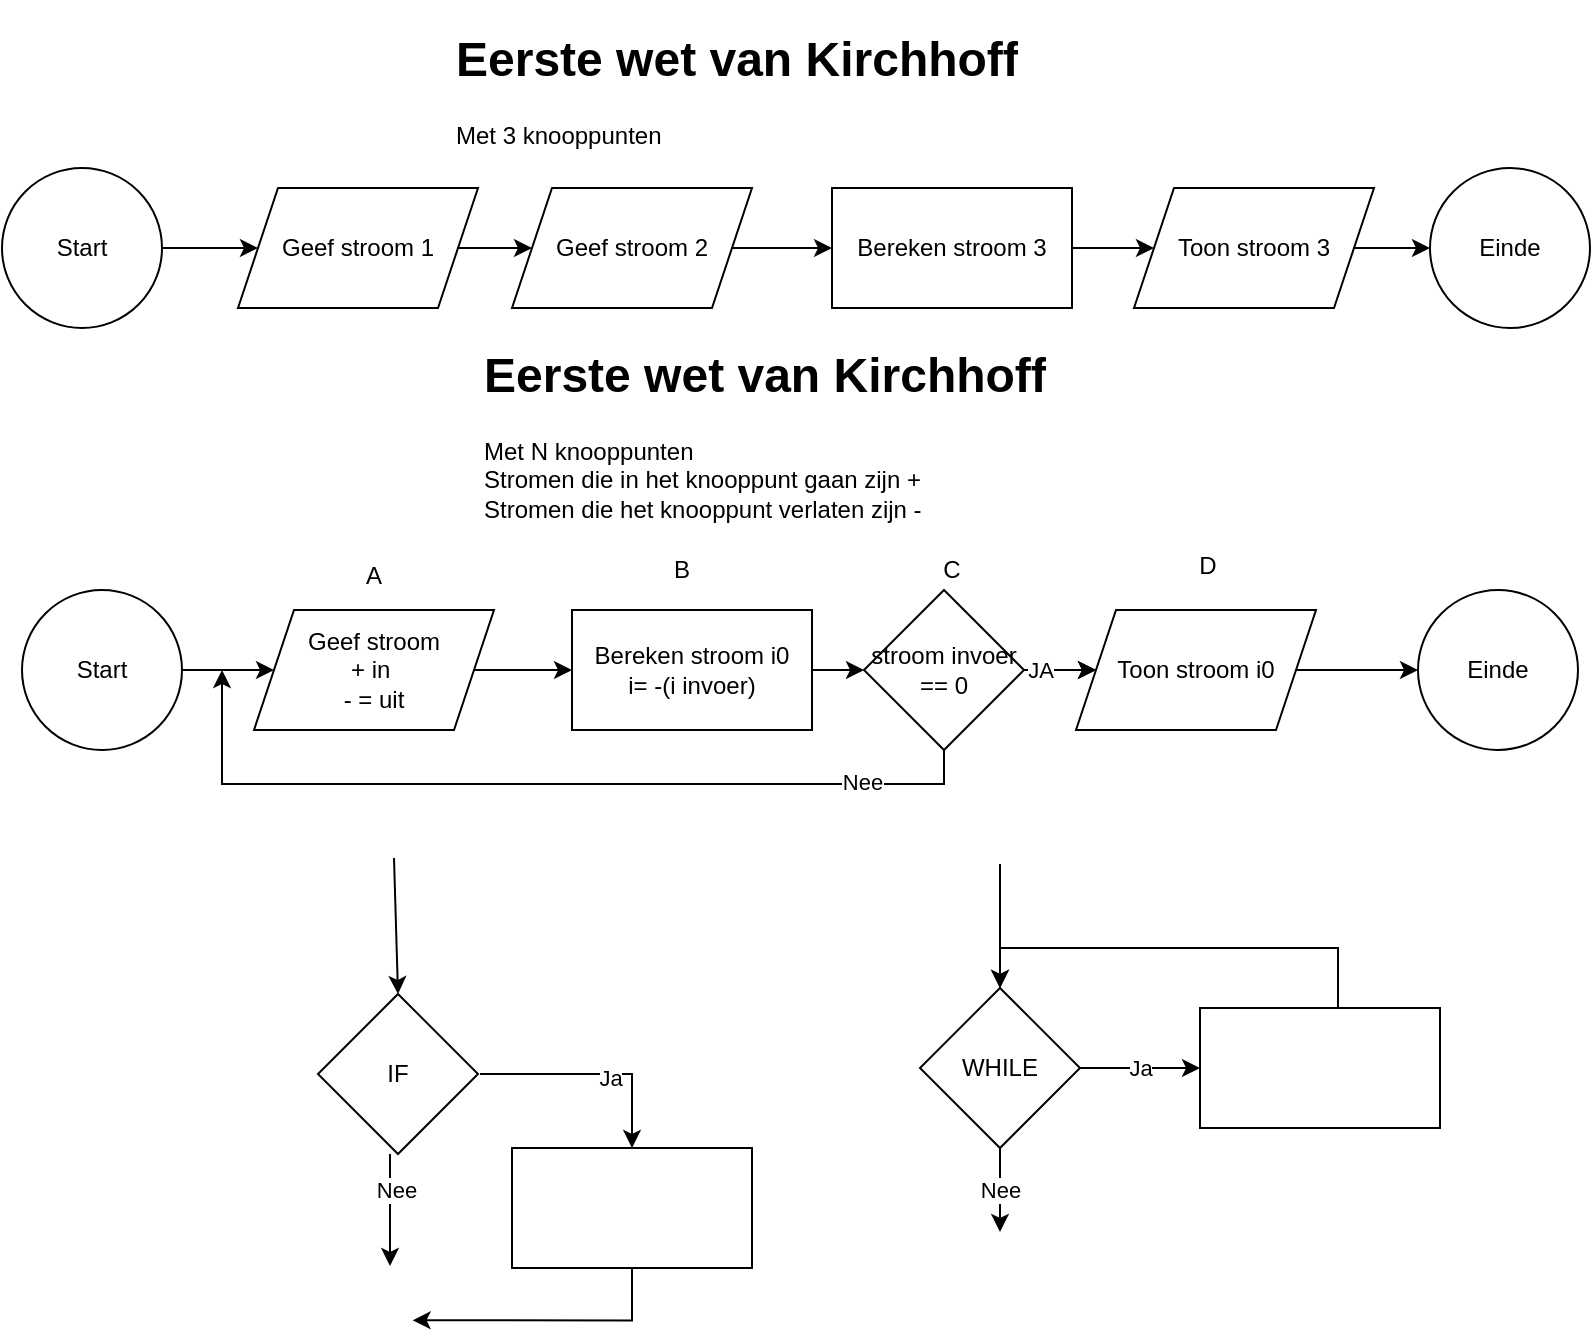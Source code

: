 <mxfile version="16.5.1" type="device"><diagram id="MLq9hHNMAm7aJskxzTCp" name="Pagina-1"><mxGraphModel dx="1278" dy="649" grid="0" gridSize="10" guides="1" tooltips="1" connect="1" arrows="1" fold="1" page="1" pageScale="1" pageWidth="827" pageHeight="1169" math="0" shadow="0"><root><mxCell id="0"/><mxCell id="1" parent="0"/><mxCell id="3t9uCtfd2eKpNZNNgP3a-4" value="" style="edgeStyle=orthogonalEdgeStyle;rounded=0;orthogonalLoop=1;jettySize=auto;html=1;" parent="1" source="3t9uCtfd2eKpNZNNgP3a-1" target="3t9uCtfd2eKpNZNNgP3a-3" edge="1"><mxGeometry relative="1" as="geometry"/></mxCell><mxCell id="3t9uCtfd2eKpNZNNgP3a-1" value="Start" style="ellipse;whiteSpace=wrap;html=1;aspect=fixed;" parent="1" vertex="1"><mxGeometry x="18" y="86" width="80" height="80" as="geometry"/></mxCell><mxCell id="3t9uCtfd2eKpNZNNgP3a-2" value="Einde" style="ellipse;whiteSpace=wrap;html=1;aspect=fixed;" parent="1" vertex="1"><mxGeometry x="732" y="86" width="80" height="80" as="geometry"/></mxCell><mxCell id="3t9uCtfd2eKpNZNNgP3a-6" value="" style="edgeStyle=orthogonalEdgeStyle;rounded=0;orthogonalLoop=1;jettySize=auto;html=1;" parent="1" source="3t9uCtfd2eKpNZNNgP3a-3" target="3t9uCtfd2eKpNZNNgP3a-5" edge="1"><mxGeometry relative="1" as="geometry"/></mxCell><mxCell id="3t9uCtfd2eKpNZNNgP3a-3" value="Geef stroom 1" style="shape=parallelogram;perimeter=parallelogramPerimeter;whiteSpace=wrap;html=1;fixedSize=1;" parent="1" vertex="1"><mxGeometry x="136" y="96" width="120" height="60" as="geometry"/></mxCell><mxCell id="3t9uCtfd2eKpNZNNgP3a-8" value="" style="edgeStyle=orthogonalEdgeStyle;rounded=0;orthogonalLoop=1;jettySize=auto;html=1;" parent="1" source="3t9uCtfd2eKpNZNNgP3a-5" target="3t9uCtfd2eKpNZNNgP3a-7" edge="1"><mxGeometry relative="1" as="geometry"/></mxCell><mxCell id="3t9uCtfd2eKpNZNNgP3a-5" value="Geef stroom 2" style="shape=parallelogram;perimeter=parallelogramPerimeter;whiteSpace=wrap;html=1;fixedSize=1;" parent="1" vertex="1"><mxGeometry x="273" y="96" width="120" height="60" as="geometry"/></mxCell><mxCell id="3t9uCtfd2eKpNZNNgP3a-10" value="" style="edgeStyle=orthogonalEdgeStyle;rounded=0;orthogonalLoop=1;jettySize=auto;html=1;" parent="1" source="3t9uCtfd2eKpNZNNgP3a-7" target="3t9uCtfd2eKpNZNNgP3a-9" edge="1"><mxGeometry relative="1" as="geometry"/></mxCell><mxCell id="3t9uCtfd2eKpNZNNgP3a-7" value="Bereken stroom 3" style="whiteSpace=wrap;html=1;" parent="1" vertex="1"><mxGeometry x="433" y="96" width="120" height="60" as="geometry"/></mxCell><mxCell id="3t9uCtfd2eKpNZNNgP3a-11" value="" style="edgeStyle=orthogonalEdgeStyle;rounded=0;orthogonalLoop=1;jettySize=auto;html=1;" parent="1" source="3t9uCtfd2eKpNZNNgP3a-9" target="3t9uCtfd2eKpNZNNgP3a-2" edge="1"><mxGeometry relative="1" as="geometry"/></mxCell><mxCell id="3t9uCtfd2eKpNZNNgP3a-9" value="Toon stroom 3" style="shape=parallelogram;perimeter=parallelogramPerimeter;whiteSpace=wrap;html=1;fixedSize=1;" parent="1" vertex="1"><mxGeometry x="584" y="96" width="120" height="60" as="geometry"/></mxCell><mxCell id="3t9uCtfd2eKpNZNNgP3a-12" value="&lt;h1&gt;Eerste wet van Kirchhoff&lt;/h1&gt;&lt;div&gt;Met 3 knooppunten&lt;/div&gt;" style="text;html=1;strokeColor=none;fillColor=none;spacing=5;spacingTop=-20;whiteSpace=wrap;overflow=hidden;rounded=0;" parent="1" vertex="1"><mxGeometry x="240" y="12" width="337" height="67" as="geometry"/></mxCell><mxCell id="3t9uCtfd2eKpNZNNgP3a-14" value="&lt;h1&gt;Eerste wet van Kirchhoff&lt;/h1&gt;&lt;div&gt;Met N knooppunten&lt;/div&gt;&lt;div&gt;Stromen die in het knooppunt gaan zijn +&lt;br&gt;Stromen die het knooppunt verlaten zijn -&lt;/div&gt;&lt;div&gt;&lt;br&gt;&lt;/div&gt;" style="text;html=1;strokeColor=none;fillColor=none;spacing=5;spacingTop=-20;whiteSpace=wrap;overflow=hidden;rounded=0;" parent="1" vertex="1"><mxGeometry x="254" y="170" width="337" height="108" as="geometry"/></mxCell><mxCell id="3t9uCtfd2eKpNZNNgP3a-20" value="" style="edgeStyle=orthogonalEdgeStyle;rounded=0;orthogonalLoop=1;jettySize=auto;html=1;" parent="1" source="3t9uCtfd2eKpNZNNgP3a-15" target="3t9uCtfd2eKpNZNNgP3a-17" edge="1"><mxGeometry relative="1" as="geometry"/></mxCell><mxCell id="3t9uCtfd2eKpNZNNgP3a-15" value="Start" style="ellipse;whiteSpace=wrap;html=1;aspect=fixed;" parent="1" vertex="1"><mxGeometry x="28" y="297" width="80" height="80" as="geometry"/></mxCell><mxCell id="3t9uCtfd2eKpNZNNgP3a-16" value="Einde" style="ellipse;whiteSpace=wrap;html=1;aspect=fixed;" parent="1" vertex="1"><mxGeometry x="726" y="297" width="80" height="80" as="geometry"/></mxCell><mxCell id="3t9uCtfd2eKpNZNNgP3a-21" value="" style="edgeStyle=orthogonalEdgeStyle;rounded=0;orthogonalLoop=1;jettySize=auto;html=1;" parent="1" source="3t9uCtfd2eKpNZNNgP3a-17" target="3t9uCtfd2eKpNZNNgP3a-18" edge="1"><mxGeometry relative="1" as="geometry"/></mxCell><mxCell id="3t9uCtfd2eKpNZNNgP3a-17" value="Geef stroom&lt;br&gt;+ in&amp;nbsp;&lt;br&gt;- = uit" style="shape=parallelogram;perimeter=parallelogramPerimeter;whiteSpace=wrap;html=1;fixedSize=1;" parent="1" vertex="1"><mxGeometry x="144" y="307" width="120" height="60" as="geometry"/></mxCell><mxCell id="3t9uCtfd2eKpNZNNgP3a-25" value="" style="edgeStyle=orthogonalEdgeStyle;rounded=0;orthogonalLoop=1;jettySize=auto;html=1;" parent="1" source="3t9uCtfd2eKpNZNNgP3a-18" target="3t9uCtfd2eKpNZNNgP3a-24" edge="1"><mxGeometry relative="1" as="geometry"/></mxCell><mxCell id="3t9uCtfd2eKpNZNNgP3a-18" value="Bereken stroom i0&lt;br&gt;i= -(i invoer)" style="whiteSpace=wrap;html=1;" parent="1" vertex="1"><mxGeometry x="303" y="307" width="120" height="60" as="geometry"/></mxCell><mxCell id="3t9uCtfd2eKpNZNNgP3a-23" value="" style="edgeStyle=orthogonalEdgeStyle;rounded=0;orthogonalLoop=1;jettySize=auto;html=1;" parent="1" source="3t9uCtfd2eKpNZNNgP3a-19" target="3t9uCtfd2eKpNZNNgP3a-16" edge="1"><mxGeometry relative="1" as="geometry"/></mxCell><mxCell id="3t9uCtfd2eKpNZNNgP3a-19" value="Toon stroom i0" style="shape=parallelogram;perimeter=parallelogramPerimeter;whiteSpace=wrap;html=1;fixedSize=1;" parent="1" vertex="1"><mxGeometry x="555" y="307" width="120" height="60" as="geometry"/></mxCell><mxCell id="3t9uCtfd2eKpNZNNgP3a-26" value="" style="edgeStyle=orthogonalEdgeStyle;rounded=0;orthogonalLoop=1;jettySize=auto;html=1;" parent="1" source="3t9uCtfd2eKpNZNNgP3a-24" target="3t9uCtfd2eKpNZNNgP3a-19" edge="1"><mxGeometry relative="1" as="geometry"/></mxCell><mxCell id="3t9uCtfd2eKpNZNNgP3a-27" value="JA" style="edgeStyle=orthogonalEdgeStyle;rounded=0;orthogonalLoop=1;jettySize=auto;html=1;" parent="1" source="3t9uCtfd2eKpNZNNgP3a-24" target="3t9uCtfd2eKpNZNNgP3a-19" edge="1"><mxGeometry relative="1" as="geometry"/></mxCell><mxCell id="3t9uCtfd2eKpNZNNgP3a-29" style="edgeStyle=orthogonalEdgeStyle;rounded=0;orthogonalLoop=1;jettySize=auto;html=1;" parent="1" source="3t9uCtfd2eKpNZNNgP3a-24" edge="1"><mxGeometry relative="1" as="geometry"><mxPoint x="128" y="337" as="targetPoint"/><Array as="points"><mxPoint x="489" y="394"/><mxPoint x="128" y="394"/></Array></mxGeometry></mxCell><mxCell id="3t9uCtfd2eKpNZNNgP3a-30" value="Nee" style="edgeLabel;html=1;align=center;verticalAlign=middle;resizable=0;points=[];" parent="3t9uCtfd2eKpNZNNgP3a-29" vertex="1" connectable="0"><mxGeometry x="-0.731" y="-1" relative="1" as="geometry"><mxPoint as="offset"/></mxGeometry></mxCell><mxCell id="3t9uCtfd2eKpNZNNgP3a-24" value="stroom invoer == 0" style="rhombus;whiteSpace=wrap;html=1;" parent="1" vertex="1"><mxGeometry x="449" y="297" width="80" height="80" as="geometry"/></mxCell><mxCell id="3t9uCtfd2eKpNZNNgP3a-31" value="A" style="text;html=1;strokeColor=none;fillColor=none;align=center;verticalAlign=middle;whiteSpace=wrap;rounded=0;" parent="1" vertex="1"><mxGeometry x="174" y="274.5" width="60" height="30" as="geometry"/></mxCell><mxCell id="3t9uCtfd2eKpNZNNgP3a-32" value="B" style="text;html=1;strokeColor=none;fillColor=none;align=center;verticalAlign=middle;whiteSpace=wrap;rounded=0;" parent="1" vertex="1"><mxGeometry x="328" y="272" width="60" height="30" as="geometry"/></mxCell><mxCell id="3t9uCtfd2eKpNZNNgP3a-33" value="C" style="text;html=1;strokeColor=none;fillColor=none;align=center;verticalAlign=middle;whiteSpace=wrap;rounded=0;" parent="1" vertex="1"><mxGeometry x="463" y="274.5" width="60" height="25" as="geometry"/></mxCell><mxCell id="3t9uCtfd2eKpNZNNgP3a-34" value="D" style="text;html=1;strokeColor=none;fillColor=none;align=center;verticalAlign=middle;whiteSpace=wrap;rounded=0;" parent="1" vertex="1"><mxGeometry x="591" y="269.5" width="60" height="30" as="geometry"/></mxCell><mxCell id="3t9uCtfd2eKpNZNNgP3a-35" value="IF" style="rhombus;whiteSpace=wrap;html=1;" parent="1" vertex="1"><mxGeometry x="176" y="499" width="80" height="80" as="geometry"/></mxCell><mxCell id="3t9uCtfd2eKpNZNNgP3a-51" value="Ja" style="edgeStyle=orthogonalEdgeStyle;rounded=0;orthogonalLoop=1;jettySize=auto;html=1;" parent="1" source="3t9uCtfd2eKpNZNNgP3a-36" target="3t9uCtfd2eKpNZNNgP3a-50" edge="1"><mxGeometry relative="1" as="geometry"/></mxCell><mxCell id="3t9uCtfd2eKpNZNNgP3a-36" value="WHILE" style="rhombus;whiteSpace=wrap;html=1;" parent="1" vertex="1"><mxGeometry x="477" y="496" width="80" height="80" as="geometry"/></mxCell><mxCell id="3t9uCtfd2eKpNZNNgP3a-37" value="" style="endArrow=classic;html=1;rounded=0;exitX=0.45;exitY=1;exitDx=0;exitDy=0;exitPerimeter=0;" parent="1" source="3t9uCtfd2eKpNZNNgP3a-35" edge="1"><mxGeometry width="50" height="50" relative="1" as="geometry"><mxPoint x="394" y="553" as="sourcePoint"/><mxPoint x="212" y="635" as="targetPoint"/></mxGeometry></mxCell><mxCell id="3t9uCtfd2eKpNZNNgP3a-45" value="Nee" style="edgeLabel;html=1;align=center;verticalAlign=middle;resizable=0;points=[];" parent="3t9uCtfd2eKpNZNNgP3a-37" vertex="1" connectable="0"><mxGeometry x="-0.351" y="3" relative="1" as="geometry"><mxPoint as="offset"/></mxGeometry></mxCell><mxCell id="3t9uCtfd2eKpNZNNgP3a-41" value="" style="endArrow=classic;html=1;rounded=0;entryX=0.5;entryY=0;entryDx=0;entryDy=0;" parent="1" target="3t9uCtfd2eKpNZNNgP3a-35" edge="1"><mxGeometry width="50" height="50" relative="1" as="geometry"><mxPoint x="214" y="431" as="sourcePoint"/><mxPoint x="444" y="503" as="targetPoint"/></mxGeometry></mxCell><mxCell id="3t9uCtfd2eKpNZNNgP3a-42" value="" style="endArrow=classic;html=1;rounded=0;entryX=0.5;entryY=0;entryDx=0;entryDy=0;" parent="1" target="3t9uCtfd2eKpNZNNgP3a-48" edge="1"><mxGeometry width="50" height="50" relative="1" as="geometry"><mxPoint x="257" y="539" as="sourcePoint"/><mxPoint x="320" y="539" as="targetPoint"/><Array as="points"><mxPoint x="333" y="539"/></Array></mxGeometry></mxCell><mxCell id="3t9uCtfd2eKpNZNNgP3a-44" value="Ja" style="edgeLabel;html=1;align=center;verticalAlign=middle;resizable=0;points=[];" parent="3t9uCtfd2eKpNZNNgP3a-42" vertex="1" connectable="0"><mxGeometry x="0.154" y="-2" relative="1" as="geometry"><mxPoint as="offset"/></mxGeometry></mxCell><mxCell id="3t9uCtfd2eKpNZNNgP3a-43" value="" style="endArrow=classic;html=1;rounded=0;entryX=0.5;entryY=0;entryDx=0;entryDy=0;" parent="1" target="3t9uCtfd2eKpNZNNgP3a-36" edge="1"><mxGeometry width="50" height="50" relative="1" as="geometry"><mxPoint x="517" y="434" as="sourcePoint"/><mxPoint x="632" y="531" as="targetPoint"/></mxGeometry></mxCell><mxCell id="3t9uCtfd2eKpNZNNgP3a-46" value="Nee" style="endArrow=classic;html=1;rounded=0;exitX=0.5;exitY=1;exitDx=0;exitDy=0;" parent="1" source="3t9uCtfd2eKpNZNNgP3a-36" edge="1"><mxGeometry width="50" height="50" relative="1" as="geometry"><mxPoint x="552" y="611" as="sourcePoint"/><mxPoint x="517" y="618" as="targetPoint"/></mxGeometry></mxCell><mxCell id="3t9uCtfd2eKpNZNNgP3a-49" style="edgeStyle=orthogonalEdgeStyle;rounded=0;orthogonalLoop=1;jettySize=auto;html=1;" parent="1" source="3t9uCtfd2eKpNZNNgP3a-48" edge="1"><mxGeometry relative="1" as="geometry"><mxPoint x="223.303" y="662.152" as="targetPoint"/><Array as="points"><mxPoint x="333" y="662"/></Array></mxGeometry></mxCell><mxCell id="3t9uCtfd2eKpNZNNgP3a-48" value="" style="rounded=0;whiteSpace=wrap;html=1;" parent="1" vertex="1"><mxGeometry x="273" y="576" width="120" height="60" as="geometry"/></mxCell><mxCell id="3t9uCtfd2eKpNZNNgP3a-52" style="edgeStyle=orthogonalEdgeStyle;rounded=0;orthogonalLoop=1;jettySize=auto;html=1;entryX=0.5;entryY=0;entryDx=0;entryDy=0;" parent="1" source="3t9uCtfd2eKpNZNNgP3a-50" target="3t9uCtfd2eKpNZNNgP3a-36" edge="1"><mxGeometry relative="1" as="geometry"><Array as="points"><mxPoint x="686" y="476"/><mxPoint x="517" y="476"/></Array></mxGeometry></mxCell><mxCell id="3t9uCtfd2eKpNZNNgP3a-50" value="" style="whiteSpace=wrap;html=1;" parent="1" vertex="1"><mxGeometry x="617" y="506" width="120" height="60" as="geometry"/></mxCell></root></mxGraphModel></diagram></mxfile>